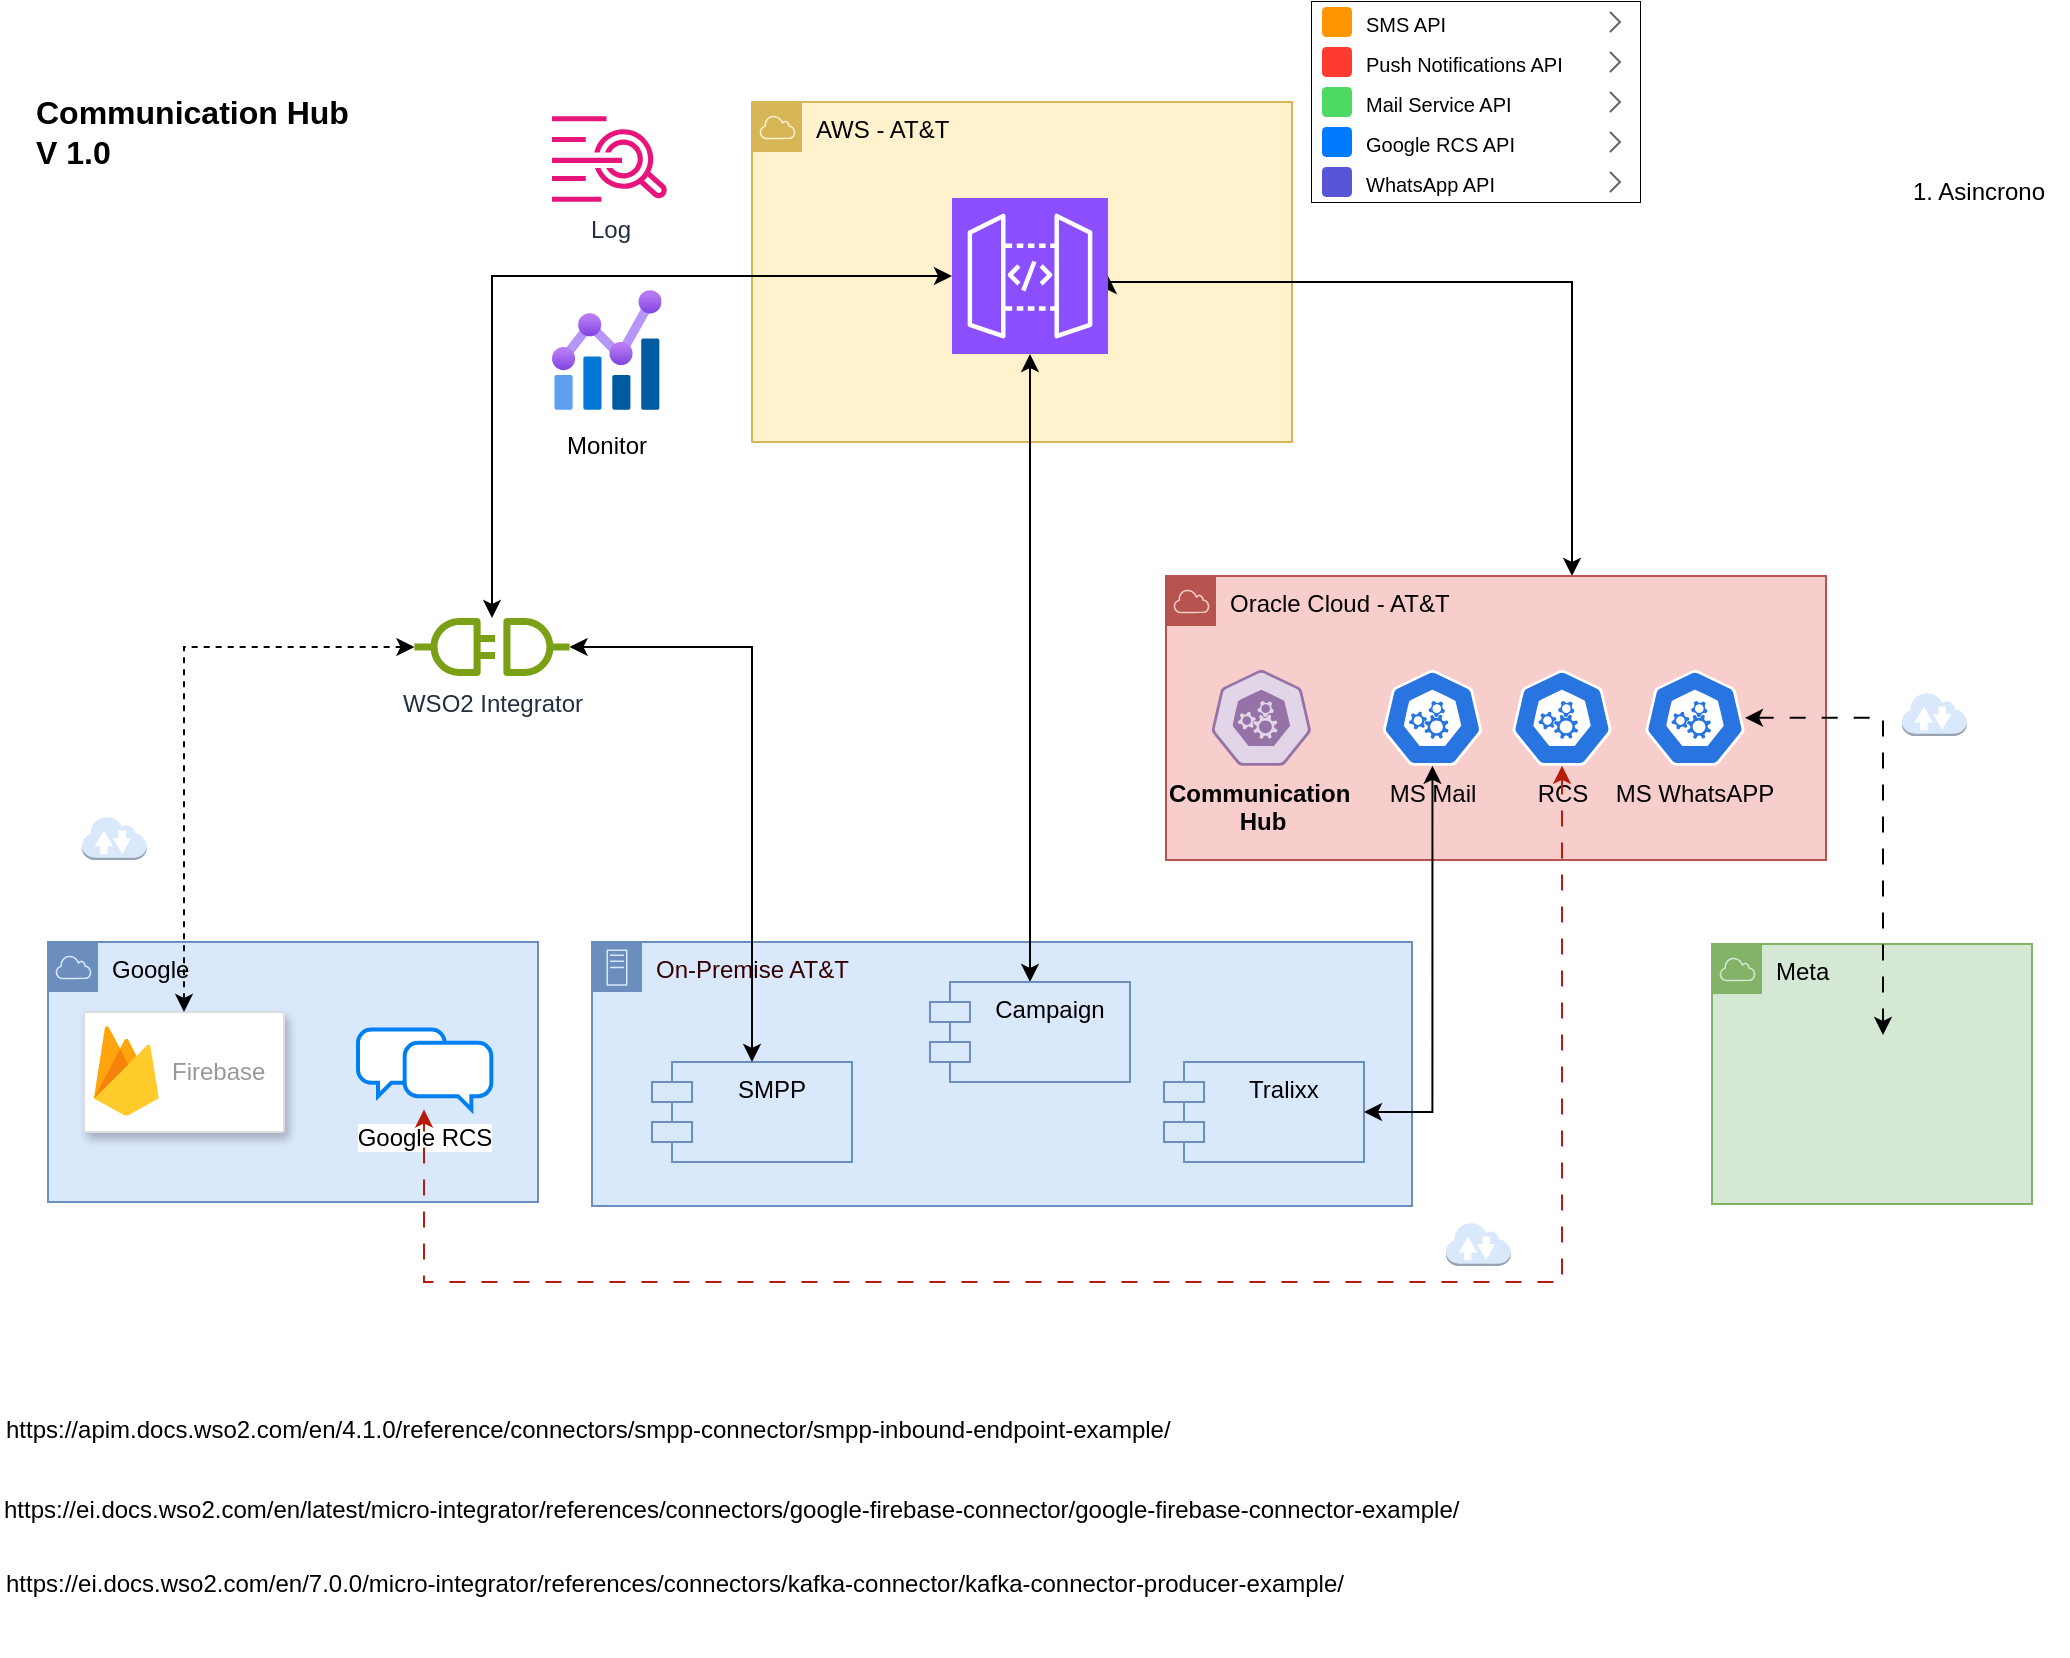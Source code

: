 <mxfile version="24.4.10" type="github" pages="3">
  <diagram name="OCI" id="EIpBdUsNTT5jqfAQI4Gn">
    <mxGraphModel dx="1434" dy="780" grid="1" gridSize="10" guides="1" tooltips="1" connect="1" arrows="1" fold="1" page="1" pageScale="1" pageWidth="1169" pageHeight="827" math="0" shadow="0">
      <root>
        <mxCell id="VA1_CAs89EwJAqesmT9H-0" />
        <mxCell id="VA1_CAs89EwJAqesmT9H-1" parent="VA1_CAs89EwJAqesmT9H-0" />
        <mxCell id="WlkyiADyGSmWSEiYD9BT-27" value="&lt;font color=&quot;#330000&quot;&gt;On-Premise AT&amp;amp;T&lt;/font&gt;" style="sketch=0;outlineConnect=0;html=1;whiteSpace=wrap;fontSize=12;fontStyle=0;shape=mxgraph.aws4.group;grIcon=mxgraph.aws4.group_on_premise;strokeColor=#6c8ebf;fillColor=#dae8fc;verticalAlign=top;align=left;spacingLeft=30;dashed=0;" parent="VA1_CAs89EwJAqesmT9H-1" vertex="1">
          <mxGeometry x="320" y="470" width="410" height="132" as="geometry" />
        </mxCell>
        <mxCell id="WlkyiADyGSmWSEiYD9BT-31" value="Meta" style="sketch=0;outlineConnect=0;html=1;whiteSpace=wrap;fontSize=12;fontStyle=0;shape=mxgraph.aws4.group;grIcon=mxgraph.aws4.group_aws_cloud;strokeColor=#82b366;fillColor=#d5e8d4;verticalAlign=top;align=left;spacingLeft=30;dashed=0;" parent="VA1_CAs89EwJAqesmT9H-1" vertex="1">
          <mxGeometry x="880" y="471" width="160" height="130" as="geometry" />
        </mxCell>
        <mxCell id="VA1_CAs89EwJAqesmT9H-2" value="AWS - AT&amp;amp;T" style="sketch=0;outlineConnect=0;html=1;whiteSpace=wrap;fontSize=12;fontStyle=0;shape=mxgraph.aws4.group;grIcon=mxgraph.aws4.group_aws_cloud;strokeColor=#d6b656;fillColor=#fff2cc;verticalAlign=top;align=left;spacingLeft=30;dashed=0;" parent="VA1_CAs89EwJAqesmT9H-1" vertex="1">
          <mxGeometry x="400" y="50" width="270" height="170" as="geometry" />
        </mxCell>
        <mxCell id="WlkyiADyGSmWSEiYD9BT-34" style="edgeStyle=orthogonalEdgeStyle;rounded=0;orthogonalLoop=1;jettySize=auto;html=1;startArrow=classic;startFill=1;entryX=1;entryY=0.5;entryDx=0;entryDy=0;entryPerimeter=0;" parent="VA1_CAs89EwJAqesmT9H-1" source="WlkyiADyGSmWSEiYD9BT-2" target="VA1_CAs89EwJAqesmT9H-4" edge="1">
          <mxGeometry relative="1" as="geometry">
            <Array as="points">
              <mxPoint x="810" y="140" />
              <mxPoint x="578" y="140" />
            </Array>
          </mxGeometry>
        </mxCell>
        <mxCell id="VA1_CAs89EwJAqesmT9H-4" value="" style="sketch=0;points=[[0,0,0],[0.25,0,0],[0.5,0,0],[0.75,0,0],[1,0,0],[0,1,0],[0.25,1,0],[0.5,1,0],[0.75,1,0],[1,1,0],[0,0.25,0],[0,0.5,0],[0,0.75,0],[1,0.25,0],[1,0.5,0],[1,0.75,0]];outlineConnect=0;fontColor=#232F3E;fillColor=#8C4FFF;strokeColor=#ffffff;dashed=0;verticalLabelPosition=bottom;verticalAlign=top;align=center;html=1;fontSize=12;fontStyle=0;aspect=fixed;shape=mxgraph.aws4.resourceIcon;resIcon=mxgraph.aws4.api_gateway;" parent="VA1_CAs89EwJAqesmT9H-1" vertex="1">
          <mxGeometry x="500" y="98" width="78" height="78" as="geometry" />
        </mxCell>
        <mxCell id="VA1_CAs89EwJAqesmT9H-18" value="" style="shape=image;verticalLabelPosition=bottom;labelBackgroundColor=default;verticalAlign=top;aspect=fixed;imageAspect=0;image=https://d31eovcmofbjgi.cloudfront.net/wp-content/uploads/2020/03/API-MANAGER-e1585670045427.png;clipPath=inset(17.03% 1.33% 14.84% 0%);" parent="VA1_CAs89EwJAqesmT9H-1" vertex="1">
          <mxGeometry x="550" y="190" width="113" height="23.669" as="geometry" />
        </mxCell>
        <mxCell id="VA1_CAs89EwJAqesmT9H-19" value="Communication Hub&lt;div style=&quot;font-size: 16px;&quot;&gt;V 1.0&lt;/div&gt;" style="text;html=1;align=left;verticalAlign=middle;whiteSpace=wrap;rounded=0;fontStyle=1;fontSize=16;" parent="VA1_CAs89EwJAqesmT9H-1" vertex="1">
          <mxGeometry x="40" y="50" width="230" height="30" as="geometry" />
        </mxCell>
        <UserObject label="https://apim.docs.wso2.com/en/4.1.0/reference/connectors/smpp-connector/smpp-inbound-endpoint-example/" link="https://apim.docs.wso2.com/en/4.1.0/reference/connectors/smpp-connector/smpp-inbound-endpoint-example/" id="WlkyiADyGSmWSEiYD9BT-8">
          <mxCell style="text;whiteSpace=wrap;" parent="VA1_CAs89EwJAqesmT9H-1" vertex="1">
            <mxGeometry x="25" y="700" width="750" height="50" as="geometry" />
          </mxCell>
        </UserObject>
        <mxCell id="WlkyiADyGSmWSEiYD9BT-13" value="SMPP" style="shape=module;align=left;spacingLeft=20;align=center;verticalAlign=top;whiteSpace=wrap;html=1;fillColor=#dae8fc;strokeColor=#6c8ebf;" parent="VA1_CAs89EwJAqesmT9H-1" vertex="1">
          <mxGeometry x="350" y="530" width="100" height="50" as="geometry" />
        </mxCell>
        <mxCell id="WlkyiADyGSmWSEiYD9BT-15" style="edgeStyle=orthogonalEdgeStyle;rounded=0;orthogonalLoop=1;jettySize=auto;html=1;startArrow=classic;startFill=1;" parent="VA1_CAs89EwJAqesmT9H-1" source="VA1_CAs89EwJAqesmT9H-4" target="WlkyiADyGSmWSEiYD9BT-25" edge="1">
          <mxGeometry relative="1" as="geometry">
            <mxPoint x="259.75" y="190.24" as="targetPoint" />
          </mxGeometry>
        </mxCell>
        <UserObject label="https://ei.docs.wso2.com/en/latest/micro-integrator/references/connectors/google-firebase-connector/google-firebase-connector-example/" link="https://ei.docs.wso2.com/en/latest/micro-integrator/references/connectors/google-firebase-connector/google-firebase-connector-example/" id="WlkyiADyGSmWSEiYD9BT-19">
          <mxCell style="text;whiteSpace=wrap;" parent="VA1_CAs89EwJAqesmT9H-1" vertex="1">
            <mxGeometry x="24" y="740" width="780" height="50" as="geometry" />
          </mxCell>
        </UserObject>
        <mxCell id="WlkyiADyGSmWSEiYD9BT-26" style="edgeStyle=orthogonalEdgeStyle;rounded=0;orthogonalLoop=1;jettySize=auto;html=1;startArrow=classic;startFill=1;" parent="VA1_CAs89EwJAqesmT9H-1" source="WlkyiADyGSmWSEiYD9BT-25" target="WlkyiADyGSmWSEiYD9BT-13" edge="1">
          <mxGeometry relative="1" as="geometry" />
        </mxCell>
        <mxCell id="WlkyiADyGSmWSEiYD9BT-25" value="WSO2 Integrator" style="sketch=0;outlineConnect=0;fontColor=#232F3E;gradientColor=none;fillColor=#7AA116;strokeColor=none;dashed=0;verticalLabelPosition=bottom;verticalAlign=top;align=center;html=1;fontSize=12;fontStyle=0;aspect=fixed;pointerEvents=1;shape=mxgraph.aws4.connector;" parent="VA1_CAs89EwJAqesmT9H-1" vertex="1">
          <mxGeometry x="231" y="308" width="78" height="29" as="geometry" />
        </mxCell>
        <mxCell id="WlkyiADyGSmWSEiYD9BT-32" value="" style="group" parent="VA1_CAs89EwJAqesmT9H-1" vertex="1" connectable="0">
          <mxGeometry x="48" y="470" width="245" height="130" as="geometry" />
        </mxCell>
        <mxCell id="WlkyiADyGSmWSEiYD9BT-20" value="Google" style="sketch=0;outlineConnect=0;html=1;whiteSpace=wrap;fontSize=12;fontStyle=0;shape=mxgraph.aws4.group;grIcon=mxgraph.aws4.group_aws_cloud;strokeColor=#6c8ebf;fillColor=#dae8fc;verticalAlign=top;align=left;spacingLeft=30;dashed=0;" parent="WlkyiADyGSmWSEiYD9BT-32" vertex="1">
          <mxGeometry width="245" height="130" as="geometry" />
        </mxCell>
        <mxCell id="WlkyiADyGSmWSEiYD9BT-17" value="" style="strokeColor=#dddddd;shadow=1;strokeWidth=1;rounded=1;absoluteArcSize=1;arcSize=2;" parent="WlkyiADyGSmWSEiYD9BT-32" vertex="1">
          <mxGeometry x="18" y="35" width="100" height="60" as="geometry" />
        </mxCell>
        <mxCell id="WlkyiADyGSmWSEiYD9BT-18" value="Firebase" style="sketch=0;dashed=0;connectable=0;html=1;fillColor=#5184F3;strokeColor=none;shape=mxgraph.gcp2.firebase;part=1;labelPosition=right;verticalLabelPosition=middle;align=left;verticalAlign=middle;spacingLeft=5;fontColor=#999999;fontSize=12;" parent="WlkyiADyGSmWSEiYD9BT-17" vertex="1">
          <mxGeometry width="32.4" height="45" relative="1" as="geometry">
            <mxPoint x="5" y="7" as="offset" />
          </mxGeometry>
        </mxCell>
        <mxCell id="WlkyiADyGSmWSEiYD9BT-21" value="Google RCS" style="html=1;verticalLabelPosition=bottom;align=center;labelBackgroundColor=#ffffff;verticalAlign=top;strokeWidth=2;strokeColor=#0080F0;shadow=0;dashed=0;shape=mxgraph.ios7.icons.chat;" parent="WlkyiADyGSmWSEiYD9BT-32" vertex="1">
          <mxGeometry x="155" y="43.75" width="66.67" height="40" as="geometry" />
        </mxCell>
        <mxCell id="WlkyiADyGSmWSEiYD9BT-33" value="Tralixx" style="shape=module;align=left;spacingLeft=20;align=center;verticalAlign=top;whiteSpace=wrap;html=1;fillColor=#dae8fc;strokeColor=#6c8ebf;" parent="VA1_CAs89EwJAqesmT9H-1" vertex="1">
          <mxGeometry x="606" y="530" width="100" height="50" as="geometry" />
        </mxCell>
        <mxCell id="WlkyiADyGSmWSEiYD9BT-35" value="" style="shape=image;html=1;verticalAlign=top;verticalLabelPosition=bottom;labelBackgroundColor=#ffffff;imageAspect=0;aspect=fixed;image=https://cdn3.iconfinder.com/data/icons/2018-social-media-logotypes/1000/2018_social_media_popular_app_logo-whatsapp-128.png" parent="VA1_CAs89EwJAqesmT9H-1" vertex="1">
          <mxGeometry x="946" y="516.5" width="39" height="39" as="geometry" />
        </mxCell>
        <mxCell id="WlkyiADyGSmWSEiYD9BT-37" value="" style="shape=image;verticalLabelPosition=bottom;labelBackgroundColor=default;verticalAlign=top;aspect=fixed;imageAspect=0;image=https://d31eovcmofbjgi.cloudfront.net/wp-content/uploads/2020/03/API-MANAGER-e1585670045427.png;clipPath=inset(17.03% 58.33% 14.84% 0%);" parent="VA1_CAs89EwJAqesmT9H-1" vertex="1">
          <mxGeometry x="968" y="370" width="46.37" height="23" as="geometry" />
        </mxCell>
        <mxCell id="WlkyiADyGSmWSEiYD9BT-38" value="" style="outlineConnect=0;dashed=0;verticalLabelPosition=bottom;verticalAlign=top;align=center;html=1;shape=mxgraph.aws3.internet_2;fillColor=#dae8fc;strokeColor=#6c8ebf;" parent="VA1_CAs89EwJAqesmT9H-1" vertex="1">
          <mxGeometry x="974.99" y="345" width="32.39" height="22" as="geometry" />
        </mxCell>
        <mxCell id="WlkyiADyGSmWSEiYD9BT-40" value="" style="shape=image;verticalLabelPosition=bottom;labelBackgroundColor=default;verticalAlign=top;aspect=fixed;imageAspect=0;image=https://d31eovcmofbjgi.cloudfront.net/wp-content/uploads/2020/03/API-MANAGER-e1585670045427.png;clipPath=inset(17.03% 58.33% 14.84% 0%);" parent="VA1_CAs89EwJAqesmT9H-1" vertex="1">
          <mxGeometry x="58" y="432" width="46.37" height="23" as="geometry" />
        </mxCell>
        <mxCell id="WlkyiADyGSmWSEiYD9BT-41" value="" style="outlineConnect=0;dashed=0;verticalLabelPosition=bottom;verticalAlign=top;align=center;html=1;shape=mxgraph.aws3.internet_2;fillColor=#dae8fc;strokeColor=#6c8ebf;" parent="VA1_CAs89EwJAqesmT9H-1" vertex="1">
          <mxGeometry x="64.99" y="407" width="32.39" height="22" as="geometry" />
        </mxCell>
        <mxCell id="WlkyiADyGSmWSEiYD9BT-44" value="" style="shape=rect;shadow=0;" parent="VA1_CAs89EwJAqesmT9H-1" vertex="1">
          <mxGeometry x="680" width="164" height="100" as="geometry" />
        </mxCell>
        <mxCell id="WlkyiADyGSmWSEiYD9BT-45" value="SMS API" style="shape=rect;strokeColor=none;fontSize=10;fontColor=#000000;resizeWidth=1;align=left;spacingLeft=25;spacingTop=2;whiteSpace=wrap;html=1;" parent="WlkyiADyGSmWSEiYD9BT-44" vertex="1">
          <mxGeometry width="164" height="20" relative="1" as="geometry" />
        </mxCell>
        <mxCell id="WlkyiADyGSmWSEiYD9BT-46" value="" style="shape=rect;rounded=1;rSize=3;strokeColor=none;fillColor=#FF9501;" parent="WlkyiADyGSmWSEiYD9BT-45" vertex="1">
          <mxGeometry y="0.5" width="15" height="15" relative="1" as="geometry">
            <mxPoint x="5" y="-7.5" as="offset" />
          </mxGeometry>
        </mxCell>
        <mxCell id="WlkyiADyGSmWSEiYD9BT-47" value="" style="shape=mxgraph.ios7.misc.right;strokeColor=#666666;" parent="WlkyiADyGSmWSEiYD9BT-45" vertex="1">
          <mxGeometry x="1" y="0.5" width="5" height="10" relative="1" as="geometry">
            <mxPoint x="-15" y="-5" as="offset" />
          </mxGeometry>
        </mxCell>
        <mxCell id="WlkyiADyGSmWSEiYD9BT-48" value="Push Notifications API" style="shape=rect;strokeColor=none;fontSize=10;fontColor=#000000;resizeWidth=1;align=left;spacingLeft=25;spacingTop=2;whiteSpace=wrap;html=1;" parent="WlkyiADyGSmWSEiYD9BT-44" vertex="1">
          <mxGeometry width="164" height="20" relative="1" as="geometry">
            <mxPoint y="20" as="offset" />
          </mxGeometry>
        </mxCell>
        <mxCell id="WlkyiADyGSmWSEiYD9BT-49" value="" style="shape=rect;rounded=1;rSize=3;strokeColor=none;fillColor=#FF3B2F;" parent="WlkyiADyGSmWSEiYD9BT-48" vertex="1">
          <mxGeometry y="0.5" width="15" height="15" relative="1" as="geometry">
            <mxPoint x="5" y="-7.5" as="offset" />
          </mxGeometry>
        </mxCell>
        <mxCell id="WlkyiADyGSmWSEiYD9BT-50" value="" style="shape=mxgraph.ios7.misc.right;strokeColor=#666666;" parent="WlkyiADyGSmWSEiYD9BT-48" vertex="1">
          <mxGeometry x="1" y="0.5" width="5" height="10" relative="1" as="geometry">
            <mxPoint x="-15" y="-5" as="offset" />
          </mxGeometry>
        </mxCell>
        <mxCell id="WlkyiADyGSmWSEiYD9BT-51" value="Mail Service API" style="shape=rect;strokeColor=none;fontSize=10;fontColor=#000000;resizeWidth=1;align=left;spacingLeft=25;spacingTop=2;whiteSpace=wrap;html=1;" parent="WlkyiADyGSmWSEiYD9BT-44" vertex="1">
          <mxGeometry width="164" height="20" relative="1" as="geometry">
            <mxPoint y="40" as="offset" />
          </mxGeometry>
        </mxCell>
        <mxCell id="WlkyiADyGSmWSEiYD9BT-52" value="" style="shape=rect;rounded=1;rSize=3;strokeColor=none;fillColor=#4CDA64;" parent="WlkyiADyGSmWSEiYD9BT-51" vertex="1">
          <mxGeometry y="0.5" width="15" height="15" relative="1" as="geometry">
            <mxPoint x="5" y="-7.5" as="offset" />
          </mxGeometry>
        </mxCell>
        <mxCell id="WlkyiADyGSmWSEiYD9BT-53" value="" style="shape=mxgraph.ios7.misc.right;strokeColor=#666666;" parent="WlkyiADyGSmWSEiYD9BT-51" vertex="1">
          <mxGeometry x="1" y="0.5" width="5" height="10" relative="1" as="geometry">
            <mxPoint x="-15" y="-5" as="offset" />
          </mxGeometry>
        </mxCell>
        <mxCell id="WlkyiADyGSmWSEiYD9BT-54" value="Google RCS API" style="shape=rect;strokeColor=none;fontSize=10;fontColor=#000000;resizeWidth=1;align=left;spacingLeft=25;spacingTop=2;whiteSpace=wrap;html=1;" parent="WlkyiADyGSmWSEiYD9BT-44" vertex="1">
          <mxGeometry width="164" height="20" relative="1" as="geometry">
            <mxPoint y="60" as="offset" />
          </mxGeometry>
        </mxCell>
        <mxCell id="WlkyiADyGSmWSEiYD9BT-55" value="" style="shape=rect;rounded=1;rSize=3;strokeColor=none;fillColor=#007AFF;" parent="WlkyiADyGSmWSEiYD9BT-54" vertex="1">
          <mxGeometry y="0.5" width="15" height="15" relative="1" as="geometry">
            <mxPoint x="5" y="-7.5" as="offset" />
          </mxGeometry>
        </mxCell>
        <mxCell id="WlkyiADyGSmWSEiYD9BT-56" value="" style="shape=mxgraph.ios7.misc.right;strokeColor=#666666;" parent="WlkyiADyGSmWSEiYD9BT-54" vertex="1">
          <mxGeometry x="1" y="0.5" width="5" height="10" relative="1" as="geometry">
            <mxPoint x="-15" y="-5" as="offset" />
          </mxGeometry>
        </mxCell>
        <mxCell id="WlkyiADyGSmWSEiYD9BT-57" value="WhatsApp API" style="shape=rect;strokeColor=none;fontSize=10;fontColor=#000000;resizeWidth=1;align=left;spacingLeft=25;spacingTop=2;whiteSpace=wrap;html=1;" parent="WlkyiADyGSmWSEiYD9BT-44" vertex="1">
          <mxGeometry width="164" height="20" relative="1" as="geometry">
            <mxPoint y="80" as="offset" />
          </mxGeometry>
        </mxCell>
        <mxCell id="WlkyiADyGSmWSEiYD9BT-58" value="" style="shape=rect;rounded=1;rSize=3;strokeColor=none;fillColor=#5855D6;" parent="WlkyiADyGSmWSEiYD9BT-57" vertex="1">
          <mxGeometry y="0.5" width="15" height="15" relative="1" as="geometry">
            <mxPoint x="5" y="-7.5" as="offset" />
          </mxGeometry>
        </mxCell>
        <mxCell id="WlkyiADyGSmWSEiYD9BT-59" value="" style="shape=mxgraph.ios7.misc.right;strokeColor=#666666;" parent="WlkyiADyGSmWSEiYD9BT-57" vertex="1">
          <mxGeometry x="1" y="0.5" width="5" height="10" relative="1" as="geometry">
            <mxPoint x="-15" y="-5" as="offset" />
          </mxGeometry>
        </mxCell>
        <mxCell id="WlkyiADyGSmWSEiYD9BT-64" value="" style="group;rotation=90;" parent="VA1_CAs89EwJAqesmT9H-1" vertex="1" connectable="0">
          <mxGeometry x="687" y="317" width="250" height="112" as="geometry" />
        </mxCell>
        <mxCell id="WlkyiADyGSmWSEiYD9BT-65" value="" style="group" parent="WlkyiADyGSmWSEiYD9BT-64" vertex="1" connectable="0">
          <mxGeometry x="-80" y="-30" width="330" height="142" as="geometry" />
        </mxCell>
        <mxCell id="WlkyiADyGSmWSEiYD9BT-2" value="Oracle Cloud - AT&amp;amp;T" style="sketch=0;outlineConnect=0;html=1;whiteSpace=wrap;fontSize=12;fontStyle=0;shape=mxgraph.aws4.group;grIcon=mxgraph.aws4.group_aws_cloud;strokeColor=#b85450;fillColor=#f8cecc;verticalAlign=top;align=left;spacingLeft=30;dashed=0;" parent="WlkyiADyGSmWSEiYD9BT-65" vertex="1">
          <mxGeometry width="330.0" height="142" as="geometry" />
        </mxCell>
        <mxCell id="WlkyiADyGSmWSEiYD9BT-7" value="MS Mail" style="aspect=fixed;sketch=0;html=1;dashed=0;whitespace=wrap;verticalLabelPosition=bottom;verticalAlign=top;fillColor=#2875E2;strokeColor=#ffffff;points=[[0.005,0.63,0],[0.1,0.2,0],[0.9,0.2,0],[0.5,0,0],[0.995,0.63,0],[0.72,0.99,0],[0.5,1,0],[0.28,0.99,0]];shape=mxgraph.kubernetes.icon2;prIcon=api" parent="WlkyiADyGSmWSEiYD9BT-65" vertex="1">
          <mxGeometry x="108.232" y="46.911" width="50" height="48" as="geometry" />
        </mxCell>
        <mxCell id="WlkyiADyGSmWSEiYD9BT-30" value="MS WhatsAPP" style="aspect=fixed;sketch=0;html=1;dashed=0;whitespace=wrap;verticalLabelPosition=bottom;verticalAlign=top;fillColor=#2875E2;strokeColor=#ffffff;points=[[0.005,0.63,0],[0.1,0.2,0],[0.9,0.2,0],[0.5,0,0],[0.995,0.63,0],[0.72,0.99,0],[0.5,1,0],[0.28,0.99,0]];shape=mxgraph.kubernetes.icon2;prIcon=api" parent="WlkyiADyGSmWSEiYD9BT-65" vertex="1">
          <mxGeometry x="239.485" y="46.911" width="50" height="48" as="geometry" />
        </mxCell>
        <mxCell id="WlkyiADyGSmWSEiYD9BT-72" value="&lt;b&gt;Communication&amp;nbsp;&lt;/b&gt;&lt;div&gt;&lt;b&gt;Hub&lt;/b&gt;&lt;/div&gt;" style="aspect=fixed;sketch=0;html=1;dashed=0;whitespace=wrap;verticalLabelPosition=bottom;verticalAlign=top;fillColor=#e1d5e7;strokeColor=#9673a6;points=[[0.005,0.63,0],[0.1,0.2,0],[0.9,0.2,0],[0.5,0,0],[0.995,0.63,0],[0.72,0.99,0],[0.5,1,0],[0.28,0.99,0]];shape=mxgraph.kubernetes.icon2;prIcon=api" parent="WlkyiADyGSmWSEiYD9BT-65" vertex="1">
          <mxGeometry x="22.666" y="46.911" width="50" height="48" as="geometry" />
        </mxCell>
        <mxCell id="T_b93B8hsP3N_y26fPVD-0" value="RCS" style="aspect=fixed;sketch=0;html=1;dashed=0;whitespace=wrap;verticalLabelPosition=bottom;verticalAlign=top;fillColor=#2875E2;strokeColor=#ffffff;points=[[0.005,0.63,0],[0.1,0.2,0],[0.9,0.2,0],[0.5,0,0],[0.995,0.63,0],[0.72,0.99,0],[0.5,1,0],[0.28,0.99,0]];shape=mxgraph.kubernetes.icon2;prIcon=api" vertex="1" parent="WlkyiADyGSmWSEiYD9BT-65">
          <mxGeometry x="173.002" y="46.911" width="50" height="48" as="geometry" />
        </mxCell>
        <mxCell id="WlkyiADyGSmWSEiYD9BT-36" style="edgeStyle=orthogonalEdgeStyle;rounded=0;orthogonalLoop=1;jettySize=auto;html=1;startArrow=classic;startFill=1;dashed=1;dashPattern=8 8;" parent="VA1_CAs89EwJAqesmT9H-1" source="WlkyiADyGSmWSEiYD9BT-30" target="WlkyiADyGSmWSEiYD9BT-35" edge="1">
          <mxGeometry relative="1" as="geometry" />
        </mxCell>
        <mxCell id="WlkyiADyGSmWSEiYD9BT-69" style="edgeStyle=orthogonalEdgeStyle;rounded=0;orthogonalLoop=1;jettySize=auto;html=1;entryX=0.5;entryY=1;entryDx=0;entryDy=0;entryPerimeter=0;exitX=0.5;exitY=0;exitDx=0;exitDy=0;startArrow=classic;startFill=1;" parent="VA1_CAs89EwJAqesmT9H-1" source="WlkyiADyGSmWSEiYD9BT-66" target="VA1_CAs89EwJAqesmT9H-4" edge="1">
          <mxGeometry relative="1" as="geometry">
            <mxPoint x="539" y="278" as="targetPoint" />
          </mxGeometry>
        </mxCell>
        <mxCell id="WlkyiADyGSmWSEiYD9BT-66" value="Campaign" style="shape=module;align=left;spacingLeft=20;align=center;verticalAlign=top;whiteSpace=wrap;html=1;fillColor=#dae8fc;strokeColor=#6c8ebf;" parent="VA1_CAs89EwJAqesmT9H-1" vertex="1">
          <mxGeometry x="489" y="490" width="100" height="50" as="geometry" />
        </mxCell>
        <mxCell id="WlkyiADyGSmWSEiYD9BT-71" style="edgeStyle=orthogonalEdgeStyle;rounded=0;orthogonalLoop=1;jettySize=auto;html=1;entryX=0.5;entryY=1;entryDx=0;entryDy=0;entryPerimeter=0;startArrow=classic;startFill=1;" parent="VA1_CAs89EwJAqesmT9H-1" source="WlkyiADyGSmWSEiYD9BT-33" target="WlkyiADyGSmWSEiYD9BT-7" edge="1">
          <mxGeometry relative="1" as="geometry" />
        </mxCell>
        <mxCell id="WlkyiADyGSmWSEiYD9BT-28" style="edgeStyle=orthogonalEdgeStyle;rounded=0;orthogonalLoop=1;jettySize=auto;html=1;startArrow=classic;startFill=1;dashed=1;" parent="VA1_CAs89EwJAqesmT9H-1" source="WlkyiADyGSmWSEiYD9BT-25" target="WlkyiADyGSmWSEiYD9BT-17" edge="1">
          <mxGeometry relative="1" as="geometry" />
        </mxCell>
        <mxCell id="T_b93B8hsP3N_y26fPVD-2" style="edgeStyle=orthogonalEdgeStyle;rounded=0;orthogonalLoop=1;jettySize=auto;html=1;startArrow=classic;startFill=1;dashed=1;dashPattern=8 8;fillColor=#f8cecc;strokeColor=#B81B09;" edge="1" parent="VA1_CAs89EwJAqesmT9H-1" source="T_b93B8hsP3N_y26fPVD-0" target="WlkyiADyGSmWSEiYD9BT-21">
          <mxGeometry relative="1" as="geometry">
            <Array as="points">
              <mxPoint x="805" y="640" />
              <mxPoint x="236" y="640" />
            </Array>
          </mxGeometry>
        </mxCell>
        <mxCell id="T_b93B8hsP3N_y26fPVD-4" value="" style="shape=image;verticalLabelPosition=bottom;labelBackgroundColor=default;verticalAlign=top;aspect=fixed;imageAspect=0;image=https://d31eovcmofbjgi.cloudfront.net/wp-content/uploads/2020/03/API-MANAGER-e1585670045427.png;clipPath=inset(17.03% 58.33% 14.84% 0%);" vertex="1" parent="VA1_CAs89EwJAqesmT9H-1">
          <mxGeometry x="740" y="635" width="46.37" height="23" as="geometry" />
        </mxCell>
        <mxCell id="T_b93B8hsP3N_y26fPVD-5" value="" style="outlineConnect=0;dashed=0;verticalLabelPosition=bottom;verticalAlign=top;align=center;html=1;shape=mxgraph.aws3.internet_2;fillColor=#dae8fc;strokeColor=#6c8ebf;" vertex="1" parent="VA1_CAs89EwJAqesmT9H-1">
          <mxGeometry x="746.99" y="610" width="32.39" height="22" as="geometry" />
        </mxCell>
        <mxCell id="T_b93B8hsP3N_y26fPVD-6" value="Monitor" style="image;aspect=fixed;html=1;points=[];align=center;fontSize=12;image=img/lib/azure2/management_governance/Metrics.svg;" vertex="1" parent="VA1_CAs89EwJAqesmT9H-1">
          <mxGeometry x="300" y="140" width="54.8" height="68" as="geometry" />
        </mxCell>
        <mxCell id="T_b93B8hsP3N_y26fPVD-7" value="Log" style="sketch=0;outlineConnect=0;fontColor=#232F3E;gradientColor=none;fillColor=#E7157B;strokeColor=none;dashed=0;verticalLabelPosition=bottom;verticalAlign=top;align=center;html=1;fontSize=12;fontStyle=0;aspect=fixed;pointerEvents=1;shape=mxgraph.aws4.cloudwatch_logs;" vertex="1" parent="VA1_CAs89EwJAqesmT9H-1">
          <mxGeometry x="300" y="57" width="57.83" height="43" as="geometry" />
        </mxCell>
        <mxCell id="T_b93B8hsP3N_y26fPVD-8" value="1. Asincrono" style="text;html=1;align=center;verticalAlign=middle;resizable=0;points=[];autosize=1;strokeColor=none;fillColor=none;" vertex="1" parent="VA1_CAs89EwJAqesmT9H-1">
          <mxGeometry x="968" y="80" width="90" height="30" as="geometry" />
        </mxCell>
        <UserObject label="https://ei.docs.wso2.com/en/7.0.0/micro-integrator/references/connectors/kafka-connector/kafka-connector-producer-example/" link="https://ei.docs.wso2.com/en/7.0.0/micro-integrator/references/connectors/kafka-connector/kafka-connector-producer-example/" id="9ln_IWshjElte3mQ1wAy-0">
          <mxCell style="text;whiteSpace=wrap;" vertex="1" parent="VA1_CAs89EwJAqesmT9H-1">
            <mxGeometry x="25" y="777" width="715" height="50" as="geometry" />
          </mxCell>
        </UserObject>
      </root>
    </mxGraphModel>
  </diagram>
  <diagram name="V2" id="0bJsG0tTesRoOmyfd_Is">
    <mxGraphModel dx="1213" dy="780" grid="1" gridSize="10" guides="1" tooltips="1" connect="1" arrows="1" fold="1" page="1" pageScale="1" pageWidth="1169" pageHeight="827" math="0" shadow="0">
      <root>
        <mxCell id="ZeGT-aBPYgNNC2SUfwFk-0" />
        <mxCell id="ZeGT-aBPYgNNC2SUfwFk-1" parent="ZeGT-aBPYgNNC2SUfwFk-0" />
        <mxCell id="Ms7FDGHjqBEYQR3ll_A1-6" value="Kafka" style="sketch=0;outlineConnect=0;html=1;whiteSpace=wrap;fontSize=12;fontStyle=0;shape=mxgraph.aws4.group;grIcon=mxgraph.aws4.group_aws_cloud;strokeColor=#d6b656;fillColor=#fff2cc;verticalAlign=top;align=left;spacingLeft=30;dashed=0;" vertex="1" parent="ZeGT-aBPYgNNC2SUfwFk-1">
          <mxGeometry x="369" y="46" width="135" height="525" as="geometry" />
        </mxCell>
        <mxCell id="ZeGT-aBPYgNNC2SUfwFk-2" value="&lt;font color=&quot;#330000&quot;&gt;On-Premise AT&amp;amp;T&lt;/font&gt;" style="sketch=0;outlineConnect=0;html=1;whiteSpace=wrap;fontSize=12;fontStyle=0;shape=mxgraph.aws4.group;grIcon=mxgraph.aws4.group_on_premise;strokeColor=#6c8ebf;fillColor=#dae8fc;verticalAlign=top;align=left;spacingLeft=30;dashed=0;" vertex="1" parent="ZeGT-aBPYgNNC2SUfwFk-1">
          <mxGeometry x="871.5" y="46" width="150.5" height="225" as="geometry" />
        </mxCell>
        <mxCell id="ZeGT-aBPYgNNC2SUfwFk-4" value="AWS - AT&amp;amp;T" style="sketch=0;outlineConnect=0;html=1;whiteSpace=wrap;fontSize=12;fontStyle=0;shape=mxgraph.aws4.group;grIcon=mxgraph.aws4.group_aws_cloud;strokeColor=#d6b656;fillColor=#fff2cc;verticalAlign=top;align=left;spacingLeft=30;dashed=0;" vertex="1" parent="ZeGT-aBPYgNNC2SUfwFk-1">
          <mxGeometry x="78" y="211" width="165" height="170" as="geometry" />
        </mxCell>
        <mxCell id="ZeGT-aBPYgNNC2SUfwFk-6" value="" style="sketch=0;points=[[0,0,0],[0.25,0,0],[0.5,0,0],[0.75,0,0],[1,0,0],[0,1,0],[0.25,1,0],[0.5,1,0],[0.75,1,0],[1,1,0],[0,0.25,0],[0,0.5,0],[0,0.75,0],[1,0.25,0],[1,0.5,0],[1,0.75,0]];outlineConnect=0;fontColor=#232F3E;fillColor=#8C4FFF;strokeColor=#ffffff;dashed=0;verticalLabelPosition=bottom;verticalAlign=top;align=center;html=1;fontSize=12;fontStyle=0;aspect=fixed;shape=mxgraph.aws4.resourceIcon;resIcon=mxgraph.aws4.api_gateway;" vertex="1" parent="ZeGT-aBPYgNNC2SUfwFk-1">
          <mxGeometry x="121.5" y="251" width="78" height="78" as="geometry" />
        </mxCell>
        <mxCell id="ZeGT-aBPYgNNC2SUfwFk-7" value="" style="shape=image;verticalLabelPosition=bottom;labelBackgroundColor=default;verticalAlign=top;aspect=fixed;imageAspect=0;image=https://d31eovcmofbjgi.cloudfront.net/wp-content/uploads/2020/03/API-MANAGER-e1585670045427.png;clipPath=inset(17.03% 1.33% 14.84% 0%);" vertex="1" parent="ZeGT-aBPYgNNC2SUfwFk-1">
          <mxGeometry x="104" y="336" width="113" height="23.669" as="geometry" />
        </mxCell>
        <mxCell id="ZeGT-aBPYgNNC2SUfwFk-8" value="Communication Hub&lt;div style=&quot;font-size: 16px;&quot;&gt;V 1.0&lt;/div&gt;" style="text;html=1;align=left;verticalAlign=middle;whiteSpace=wrap;rounded=0;fontStyle=1;fontSize=16;" vertex="1" parent="ZeGT-aBPYgNNC2SUfwFk-1">
          <mxGeometry x="14" y="10" width="396" height="30" as="geometry" />
        </mxCell>
        <mxCell id="ZeGT-aBPYgNNC2SUfwFk-10" value="SMPP" style="shape=module;align=left;spacingLeft=20;align=center;verticalAlign=top;whiteSpace=wrap;html=1;fillColor=#dae8fc;strokeColor=#6c8ebf;" vertex="1" parent="ZeGT-aBPYgNNC2SUfwFk-1">
          <mxGeometry x="893.5" y="80" width="100" height="50" as="geometry" />
        </mxCell>
        <mxCell id="ZeGT-aBPYgNNC2SUfwFk-20" value="Tralixx" style="shape=module;align=left;spacingLeft=20;align=center;verticalAlign=top;whiteSpace=wrap;html=1;fillColor=#dae8fc;strokeColor=#6c8ebf;" vertex="1" parent="ZeGT-aBPYgNNC2SUfwFk-1">
          <mxGeometry x="893.5" y="207" width="100" height="50" as="geometry" />
        </mxCell>
        <mxCell id="ZeGT-aBPYgNNC2SUfwFk-26" value="" style="shape=rect;shadow=0;" vertex="1" parent="ZeGT-aBPYgNNC2SUfwFk-1">
          <mxGeometry x="78" y="76" width="164" height="125" as="geometry" />
        </mxCell>
        <mxCell id="ZeGT-aBPYgNNC2SUfwFk-27" value="SMS API" style="shape=rect;strokeColor=none;fontSize=10;fontColor=#000000;resizeWidth=1;align=left;spacingLeft=25;spacingTop=2;whiteSpace=wrap;html=1;" vertex="1" parent="ZeGT-aBPYgNNC2SUfwFk-26">
          <mxGeometry width="164" height="20" relative="1" as="geometry" />
        </mxCell>
        <mxCell id="ZeGT-aBPYgNNC2SUfwFk-28" value="" style="shape=rect;rounded=1;rSize=3;strokeColor=none;fillColor=#FF9501;" vertex="1" parent="ZeGT-aBPYgNNC2SUfwFk-27">
          <mxGeometry y="0.5" width="15" height="15" relative="1" as="geometry">
            <mxPoint x="5" y="-7.5" as="offset" />
          </mxGeometry>
        </mxCell>
        <mxCell id="ZeGT-aBPYgNNC2SUfwFk-29" value="" style="shape=mxgraph.ios7.misc.right;strokeColor=#666666;" vertex="1" parent="ZeGT-aBPYgNNC2SUfwFk-27">
          <mxGeometry x="1" y="0.5" width="5" height="10" relative="1" as="geometry">
            <mxPoint x="-15" y="-5" as="offset" />
          </mxGeometry>
        </mxCell>
        <mxCell id="ZeGT-aBPYgNNC2SUfwFk-30" value="Push Notifications API" style="shape=rect;strokeColor=none;fontSize=10;fontColor=#000000;resizeWidth=1;align=left;spacingLeft=25;spacingTop=2;whiteSpace=wrap;html=1;" vertex="1" parent="ZeGT-aBPYgNNC2SUfwFk-26">
          <mxGeometry width="164" height="20" relative="1" as="geometry">
            <mxPoint y="20" as="offset" />
          </mxGeometry>
        </mxCell>
        <mxCell id="ZeGT-aBPYgNNC2SUfwFk-31" value="" style="shape=rect;rounded=1;rSize=3;strokeColor=none;fillColor=#FF3B2F;" vertex="1" parent="ZeGT-aBPYgNNC2SUfwFk-30">
          <mxGeometry y="0.5" width="15" height="15" relative="1" as="geometry">
            <mxPoint x="5" y="-7.5" as="offset" />
          </mxGeometry>
        </mxCell>
        <mxCell id="ZeGT-aBPYgNNC2SUfwFk-32" value="" style="shape=mxgraph.ios7.misc.right;strokeColor=#666666;" vertex="1" parent="ZeGT-aBPYgNNC2SUfwFk-30">
          <mxGeometry x="1" y="0.5" width="5" height="10" relative="1" as="geometry">
            <mxPoint x="-15" y="-5" as="offset" />
          </mxGeometry>
        </mxCell>
        <mxCell id="ZeGT-aBPYgNNC2SUfwFk-33" value="Mail Service API" style="shape=rect;strokeColor=none;fontSize=10;fontColor=#000000;resizeWidth=1;align=left;spacingLeft=25;spacingTop=2;whiteSpace=wrap;html=1;" vertex="1" parent="ZeGT-aBPYgNNC2SUfwFk-26">
          <mxGeometry width="164" height="20" relative="1" as="geometry">
            <mxPoint y="40" as="offset" />
          </mxGeometry>
        </mxCell>
        <mxCell id="ZeGT-aBPYgNNC2SUfwFk-34" value="" style="shape=rect;rounded=1;rSize=3;strokeColor=none;fillColor=#4CDA64;" vertex="1" parent="ZeGT-aBPYgNNC2SUfwFk-33">
          <mxGeometry y="0.5" width="15" height="15" relative="1" as="geometry">
            <mxPoint x="5" y="-7.5" as="offset" />
          </mxGeometry>
        </mxCell>
        <mxCell id="ZeGT-aBPYgNNC2SUfwFk-35" value="" style="shape=mxgraph.ios7.misc.right;strokeColor=#666666;" vertex="1" parent="ZeGT-aBPYgNNC2SUfwFk-33">
          <mxGeometry x="1" y="0.5" width="5" height="10" relative="1" as="geometry">
            <mxPoint x="-15" y="-5" as="offset" />
          </mxGeometry>
        </mxCell>
        <mxCell id="ZeGT-aBPYgNNC2SUfwFk-36" value="Google RCS API" style="shape=rect;strokeColor=none;fontSize=10;fontColor=#000000;resizeWidth=1;align=left;spacingLeft=25;spacingTop=2;whiteSpace=wrap;html=1;" vertex="1" parent="ZeGT-aBPYgNNC2SUfwFk-26">
          <mxGeometry width="164" height="20" relative="1" as="geometry">
            <mxPoint y="60" as="offset" />
          </mxGeometry>
        </mxCell>
        <mxCell id="ZeGT-aBPYgNNC2SUfwFk-37" value="" style="shape=rect;rounded=1;rSize=3;strokeColor=none;fillColor=#007AFF;" vertex="1" parent="ZeGT-aBPYgNNC2SUfwFk-36">
          <mxGeometry y="0.5" width="15" height="15" relative="1" as="geometry">
            <mxPoint x="5" y="-7.5" as="offset" />
          </mxGeometry>
        </mxCell>
        <mxCell id="ZeGT-aBPYgNNC2SUfwFk-38" value="" style="shape=mxgraph.ios7.misc.right;strokeColor=#666666;" vertex="1" parent="ZeGT-aBPYgNNC2SUfwFk-36">
          <mxGeometry x="1" y="0.5" width="5" height="10" relative="1" as="geometry">
            <mxPoint x="-15" y="-5" as="offset" />
          </mxGeometry>
        </mxCell>
        <mxCell id="ZeGT-aBPYgNNC2SUfwFk-39" value="WhatsApp API" style="shape=rect;strokeColor=none;fontSize=10;fontColor=#000000;resizeWidth=1;align=left;spacingLeft=25;spacingTop=2;whiteSpace=wrap;html=1;" vertex="1" parent="ZeGT-aBPYgNNC2SUfwFk-26">
          <mxGeometry width="164" height="20" relative="1" as="geometry">
            <mxPoint y="80" as="offset" />
          </mxGeometry>
        </mxCell>
        <mxCell id="ZeGT-aBPYgNNC2SUfwFk-40" value="" style="shape=rect;rounded=1;rSize=3;strokeColor=none;fillColor=#5855D6;" vertex="1" parent="ZeGT-aBPYgNNC2SUfwFk-39">
          <mxGeometry y="0.5" width="15" height="15" relative="1" as="geometry">
            <mxPoint x="5" y="-7.5" as="offset" />
          </mxGeometry>
        </mxCell>
        <mxCell id="ZeGT-aBPYgNNC2SUfwFk-41" value="" style="shape=mxgraph.ios7.misc.right;strokeColor=#666666;" vertex="1" parent="ZeGT-aBPYgNNC2SUfwFk-39">
          <mxGeometry x="1" y="0.5" width="5" height="10" relative="1" as="geometry">
            <mxPoint x="-15" y="-5" as="offset" />
          </mxGeometry>
        </mxCell>
        <mxCell id="Ms7FDGHjqBEYQR3ll_A1-14" value="Comunication Hub API" style="shape=rect;strokeColor=none;fontSize=10;fontColor=#000000;resizeWidth=1;align=left;spacingLeft=25;spacingTop=2;whiteSpace=wrap;html=1;" vertex="1" parent="ZeGT-aBPYgNNC2SUfwFk-26">
          <mxGeometry y="100" width="164" height="20" as="geometry" />
        </mxCell>
        <mxCell id="Ms7FDGHjqBEYQR3ll_A1-15" value="" style="shape=rect;rounded=1;rSize=3;strokeColor=none;fillColor=#7EA6E0;" vertex="1" parent="Ms7FDGHjqBEYQR3ll_A1-14">
          <mxGeometry y="0.5" width="15" height="15" relative="1" as="geometry">
            <mxPoint x="5" y="-7.5" as="offset" />
          </mxGeometry>
        </mxCell>
        <mxCell id="Ms7FDGHjqBEYQR3ll_A1-16" value="" style="shape=mxgraph.ios7.misc.right;strokeColor=#666666;" vertex="1" parent="Ms7FDGHjqBEYQR3ll_A1-14">
          <mxGeometry x="1" y="0.5" width="5" height="10" relative="1" as="geometry">
            <mxPoint x="-15" y="-5" as="offset" />
          </mxGeometry>
        </mxCell>
        <mxCell id="ZeGT-aBPYgNNC2SUfwFk-51" value="Campaign" style="shape=module;align=left;spacingLeft=20;align=center;verticalAlign=top;whiteSpace=wrap;html=1;fillColor=#dae8fc;strokeColor=#6c8ebf;" vertex="1" parent="ZeGT-aBPYgNNC2SUfwFk-1">
          <mxGeometry x="893.5" y="145" width="100" height="50" as="geometry" />
        </mxCell>
        <mxCell id="ZeGT-aBPYgNNC2SUfwFk-57" value="Monitor" style="image;aspect=fixed;html=1;points=[];align=center;fontSize=12;image=img/lib/azure2/management_governance/Metrics.svg;" vertex="1" parent="ZeGT-aBPYgNNC2SUfwFk-1">
          <mxGeometry x="532" y="117" width="54.8" height="68" as="geometry" />
        </mxCell>
        <mxCell id="ZeGT-aBPYgNNC2SUfwFk-58" value="Log" style="sketch=0;outlineConnect=0;fontColor=#232F3E;gradientColor=none;fillColor=#E7157B;strokeColor=none;dashed=0;verticalLabelPosition=bottom;verticalAlign=top;align=center;html=1;fontSize=12;fontStyle=0;aspect=fixed;pointerEvents=1;shape=mxgraph.aws4.cloudwatch_logs;" vertex="1" parent="ZeGT-aBPYgNNC2SUfwFk-1">
          <mxGeometry x="532" y="47.5" width="57.83" height="43" as="geometry" />
        </mxCell>
        <mxCell id="ZeGT-aBPYgNNC2SUfwFk-59" value="1. Asincrono" style="text;html=1;align=center;verticalAlign=middle;resizable=0;points=[];autosize=1;strokeColor=none;fillColor=none;" vertex="1" parent="ZeGT-aBPYgNNC2SUfwFk-1">
          <mxGeometry x="912.5" y="700" width="90" height="30" as="geometry" />
        </mxCell>
        <mxCell id="ZeGT-aBPYgNNC2SUfwFk-44" value="Oracle Cloud" style="sketch=0;outlineConnect=0;html=1;whiteSpace=wrap;fontSize=12;fontStyle=0;shape=mxgraph.aws4.group;grIcon=mxgraph.aws4.group_aws_cloud;strokeColor=#b85450;fillColor=#f8cecc;verticalAlign=top;align=left;spacingLeft=30;dashed=0;" vertex="1" parent="ZeGT-aBPYgNNC2SUfwFk-1">
          <mxGeometry x="613.99" y="46" width="140" height="525" as="geometry" />
        </mxCell>
        <mxCell id="ZeGT-aBPYgNNC2SUfwFk-45" value="MS Mail" style="aspect=fixed;sketch=0;html=1;dashed=0;whitespace=wrap;verticalLabelPosition=bottom;verticalAlign=top;fillColor=#2875E2;strokeColor=#ffffff;points=[[0.005,0.63,0],[0.1,0.2,0],[0.9,0.2,0],[0.5,0,0],[0.995,0.63,0],[0.72,0.99,0],[0.5,1,0],[0.28,0.99,0]];shape=mxgraph.kubernetes.icon2;prIcon=api" vertex="1" parent="ZeGT-aBPYgNNC2SUfwFk-1">
          <mxGeometry x="658.992" y="336.001" width="50" height="48" as="geometry" />
        </mxCell>
        <mxCell id="ZeGT-aBPYgNNC2SUfwFk-46" value="MS WhatsAPP" style="aspect=fixed;sketch=0;html=1;dashed=0;whitespace=wrap;verticalLabelPosition=bottom;verticalAlign=top;fillColor=#2875E2;strokeColor=#ffffff;points=[[0.005,0.63,0],[0.1,0.2,0],[0.9,0.2,0],[0.5,0,0],[0.995,0.63,0],[0.72,0.99,0],[0.5,1,0],[0.28,0.99,0]];shape=mxgraph.kubernetes.icon2;prIcon=api" vertex="1" parent="ZeGT-aBPYgNNC2SUfwFk-1">
          <mxGeometry x="658.995" y="441.001" width="50" height="48" as="geometry" />
        </mxCell>
        <mxCell id="ZeGT-aBPYgNNC2SUfwFk-47" value="&lt;b&gt;Communication&amp;nbsp;&lt;/b&gt;&lt;div&gt;&lt;b&gt;Hub&lt;/b&gt;&lt;/div&gt;" style="aspect=fixed;sketch=0;html=1;dashed=0;whitespace=wrap;verticalLabelPosition=bottom;verticalAlign=top;fillColor=#e1d5e7;strokeColor=#9673a6;points=[[0.005,0.63,0],[0.1,0.2,0],[0.9,0.2,0],[0.5,0,0],[0.995,0.63,0],[0.72,0.99,0],[0.5,1,0],[0.28,0.99,0]];shape=mxgraph.kubernetes.icon2;prIcon=api" vertex="1" parent="ZeGT-aBPYgNNC2SUfwFk-1">
          <mxGeometry x="659.006" y="124.001" width="50" height="48" as="geometry" />
        </mxCell>
        <mxCell id="ZeGT-aBPYgNNC2SUfwFk-48" value="RCS" style="aspect=fixed;sketch=0;html=1;dashed=0;whitespace=wrap;verticalLabelPosition=bottom;verticalAlign=top;fillColor=#2875E2;strokeColor=#ffffff;points=[[0.005,0.63,0],[0.1,0.2,0],[0.9,0.2,0],[0.5,0,0],[0.995,0.63,0],[0.72,0.99,0],[0.5,1,0],[0.28,0.99,0]];shape=mxgraph.kubernetes.icon2;prIcon=api" vertex="1" parent="ZeGT-aBPYgNNC2SUfwFk-1">
          <mxGeometry x="659.002" y="241.001" width="50" height="48" as="geometry" />
        </mxCell>
        <mxCell id="Ms7FDGHjqBEYQR3ll_A1-0" value="" style="outlineConnect=0;dashed=0;verticalLabelPosition=bottom;verticalAlign=top;align=center;html=1;shape=mxgraph.aws3.queue;fillColor=#D9A741;gradientColor=none;" vertex="1" parent="ZeGT-aBPYgNNC2SUfwFk-1">
          <mxGeometry x="399.75" y="134.5" width="73.5" height="48" as="geometry" />
        </mxCell>
        <mxCell id="Ms7FDGHjqBEYQR3ll_A1-7" value="" style="group" vertex="1" connectable="0" parent="ZeGT-aBPYgNNC2SUfwFk-1">
          <mxGeometry x="872" y="484" width="160" height="87" as="geometry" />
        </mxCell>
        <mxCell id="ZeGT-aBPYgNNC2SUfwFk-3" value="Meta" style="sketch=0;outlineConnect=0;html=1;whiteSpace=wrap;fontSize=12;fontStyle=0;shape=mxgraph.aws4.group;grIcon=mxgraph.aws4.group_aws_cloud;strokeColor=#82b366;fillColor=#d5e8d4;verticalAlign=top;align=left;spacingLeft=30;dashed=0;" vertex="1" parent="Ms7FDGHjqBEYQR3ll_A1-7">
          <mxGeometry width="160" height="87" as="geometry" />
        </mxCell>
        <mxCell id="ZeGT-aBPYgNNC2SUfwFk-21" value="WhatsApp" style="shape=image;html=1;verticalAlign=top;verticalLabelPosition=bottom;labelBackgroundColor=none;imageAspect=0;aspect=fixed;image=https://cdn3.iconfinder.com/data/icons/2018-social-media-logotypes/1000/2018_social_media_popular_app_logo-whatsapp-128.png" vertex="1" parent="Ms7FDGHjqBEYQR3ll_A1-7">
          <mxGeometry x="60.5" y="24" width="39" height="39" as="geometry" />
        </mxCell>
        <mxCell id="Ms7FDGHjqBEYQR3ll_A1-8" value="" style="group" vertex="1" connectable="0" parent="ZeGT-aBPYgNNC2SUfwFk-1">
          <mxGeometry x="871.5" y="289" width="150.5" height="173" as="geometry" />
        </mxCell>
        <mxCell id="ZeGT-aBPYgNNC2SUfwFk-16" value="Google" style="sketch=0;outlineConnect=0;html=1;whiteSpace=wrap;fontSize=12;fontStyle=0;shape=mxgraph.aws4.group;grIcon=mxgraph.aws4.group_aws_cloud;strokeColor=#6c8ebf;fillColor=#dae8fc;verticalAlign=top;align=left;spacingLeft=30;dashed=0;" vertex="1" parent="Ms7FDGHjqBEYQR3ll_A1-8">
          <mxGeometry width="150.5" height="173" as="geometry" />
        </mxCell>
        <mxCell id="ZeGT-aBPYgNNC2SUfwFk-17" value="" style="strokeColor=#dddddd;shadow=1;strokeWidth=1;rounded=1;absoluteArcSize=1;arcSize=2;" vertex="1" parent="Ms7FDGHjqBEYQR3ll_A1-8">
          <mxGeometry x="28.121" y="29" width="93.769" height="60" as="geometry" />
        </mxCell>
        <mxCell id="ZeGT-aBPYgNNC2SUfwFk-18" value="Firebase" style="sketch=0;dashed=0;connectable=0;html=1;fillColor=#5184F3;strokeColor=none;shape=mxgraph.gcp2.firebase;part=1;labelPosition=right;verticalLabelPosition=middle;align=left;verticalAlign=middle;spacingLeft=5;fontColor=#999999;fontSize=12;" vertex="1" parent="ZeGT-aBPYgNNC2SUfwFk-17">
          <mxGeometry width="32.4" height="45" relative="1" as="geometry">
            <mxPoint x="5" y="7" as="offset" />
          </mxGeometry>
        </mxCell>
        <mxCell id="ZeGT-aBPYgNNC2SUfwFk-19" value="Google RCS" style="html=1;verticalLabelPosition=bottom;align=center;labelBackgroundColor=none;verticalAlign=top;strokeWidth=2;strokeColor=#0080F0;shadow=0;dashed=0;shape=mxgraph.ios7.icons.chat;" vertex="1" parent="Ms7FDGHjqBEYQR3ll_A1-8">
          <mxGeometry x="43.743" y="103" width="62.516" height="40" as="geometry" />
        </mxCell>
        <mxCell id="Ms7FDGHjqBEYQR3ll_A1-9" value="" style="outlineConnect=0;dashed=0;verticalLabelPosition=bottom;verticalAlign=top;align=center;html=1;shape=mxgraph.aws3.queue;fillColor=#D9A741;gradientColor=none;" vertex="1" parent="ZeGT-aBPYgNNC2SUfwFk-1">
          <mxGeometry x="399.75" y="414" width="73.5" height="48" as="geometry" />
        </mxCell>
        <mxCell id="Ms7FDGHjqBEYQR3ll_A1-10" value="" style="outlineConnect=0;dashed=0;verticalLabelPosition=bottom;verticalAlign=top;align=center;html=1;shape=mxgraph.aws3.queue;fillColor=#D9A741;gradientColor=none;" vertex="1" parent="ZeGT-aBPYgNNC2SUfwFk-1">
          <mxGeometry x="399.75" y="271" width="73.5" height="48" as="geometry" />
        </mxCell>
        <mxCell id="Ms7FDGHjqBEYQR3ll_A1-18" value="" style="shape=flexArrow;endArrow=classic;startArrow=classic;html=1;rounded=0;" edge="1" parent="ZeGT-aBPYgNNC2SUfwFk-1">
          <mxGeometry width="100" height="100" relative="1" as="geometry">
            <mxPoint x="259" y="285.41" as="sourcePoint" />
            <mxPoint x="359" y="285.41" as="targetPoint" />
          </mxGeometry>
        </mxCell>
        <mxCell id="Ms7FDGHjqBEYQR3ll_A1-21" value="Monitor" style="image;aspect=fixed;html=1;points=[];align=center;fontSize=12;image=img/lib/azure2/management_governance/Metrics.svg;" vertex="1" parent="ZeGT-aBPYgNNC2SUfwFk-1">
          <mxGeometry x="784" y="120" width="54.8" height="68" as="geometry" />
        </mxCell>
        <mxCell id="Ms7FDGHjqBEYQR3ll_A1-22" value="Log" style="sketch=0;outlineConnect=0;fontColor=#232F3E;gradientColor=none;fillColor=#E7157B;strokeColor=none;dashed=0;verticalLabelPosition=bottom;verticalAlign=top;align=center;html=1;fontSize=12;fontStyle=0;aspect=fixed;pointerEvents=1;shape=mxgraph.aws4.cloudwatch_logs;" vertex="1" parent="ZeGT-aBPYgNNC2SUfwFk-1">
          <mxGeometry x="784" y="50.5" width="57.83" height="43" as="geometry" />
        </mxCell>
        <mxCell id="PV46LM6dhd4P9adCG7Nh-0" value="" style="shape=flexArrow;endArrow=classic;startArrow=classic;html=1;rounded=0;" edge="1" parent="ZeGT-aBPYgNNC2SUfwFk-1">
          <mxGeometry width="100" height="100" relative="1" as="geometry">
            <mxPoint x="508" y="285.41" as="sourcePoint" />
            <mxPoint x="608" y="285.41" as="targetPoint" />
          </mxGeometry>
        </mxCell>
        <mxCell id="PV46LM6dhd4P9adCG7Nh-1" value="" style="shape=flexArrow;endArrow=classic;startArrow=classic;html=1;rounded=0;" edge="1" parent="ZeGT-aBPYgNNC2SUfwFk-1">
          <mxGeometry width="100" height="100" relative="1" as="geometry">
            <mxPoint x="762.92" y="285.41" as="sourcePoint" />
            <mxPoint x="862.92" y="285.41" as="targetPoint" />
          </mxGeometry>
        </mxCell>
        <mxCell id="PV46LM6dhd4P9adCG7Nh-2" value="Azure" style="sketch=0;outlineConnect=0;html=1;whiteSpace=wrap;fontSize=12;fontStyle=0;shape=mxgraph.aws4.group;grIcon=mxgraph.aws4.group_aws_cloud;strokeColor=#d6b656;fillColor=#fff2cc;verticalAlign=top;align=left;spacingLeft=30;dashed=0;" vertex="1" parent="ZeGT-aBPYgNNC2SUfwFk-1">
          <mxGeometry x="220" y="660" width="135" height="145" as="geometry" />
        </mxCell>
        <mxCell id="PV46LM6dhd4P9adCG7Nh-3" value="Azure" style="sketch=0;outlineConnect=0;html=1;whiteSpace=wrap;fontSize=12;fontStyle=0;shape=mxgraph.aws4.group;grIcon=mxgraph.aws4.group_aws_cloud;strokeColor=#d6b656;fillColor=#fff2cc;verticalAlign=top;align=left;spacingLeft=30;dashed=0;" vertex="1" parent="ZeGT-aBPYgNNC2SUfwFk-1">
          <mxGeometry x="440" y="650" width="135" height="145" as="geometry" />
        </mxCell>
      </root>
    </mxGraphModel>
  </diagram>
  <diagram name="Detail" id="Zkvh_wP47RWZ7KwX0TPL">
    <mxGraphModel dx="1434" dy="780" grid="1" gridSize="10" guides="1" tooltips="1" connect="1" arrows="1" fold="1" page="1" pageScale="1" pageWidth="1169" pageHeight="827" math="0" shadow="0">
      <root>
        <mxCell id="3BvW4X9B-Wyy73cjAk_O-0" />
        <mxCell id="3BvW4X9B-Wyy73cjAk_O-1" parent="3BvW4X9B-Wyy73cjAk_O-0" />
        <mxCell id="Xmga8Oh-OxmvRVaWyZSE-0" value="Azure" style="sketch=0;outlineConnect=0;html=1;whiteSpace=wrap;fontSize=12;fontStyle=0;shape=mxgraph.aws4.group;grIcon=mxgraph.aws4.group_aws_cloud;strokeColor=#6c8ebf;fillColor=#dae8fc;verticalAlign=top;align=left;spacingLeft=30;dashed=0;" vertex="1" parent="3BvW4X9B-Wyy73cjAk_O-1">
          <mxGeometry x="1890" y="90" width="160" height="130" as="geometry" />
        </mxCell>
        <mxCell id="Xmga8Oh-OxmvRVaWyZSE-1" value="OCI" style="sketch=0;outlineConnect=0;html=1;whiteSpace=wrap;fontSize=12;fontStyle=0;shape=mxgraph.aws4.group;grIcon=mxgraph.aws4.group_aws_cloud;strokeColor=#b85450;fillColor=#f8cecc;verticalAlign=top;align=left;spacingLeft=30;dashed=0;" vertex="1" parent="3BvW4X9B-Wyy73cjAk_O-1">
          <mxGeometry x="1890" y="269" width="160" height="130" as="geometry" />
        </mxCell>
        <mxCell id="N4PbArb4Vq09VTN5MG1X-0" value="AWS - AT&amp;amp;T" style="sketch=0;outlineConnect=0;html=1;whiteSpace=wrap;fontSize=12;fontStyle=0;shape=mxgraph.aws4.group;grIcon=mxgraph.aws4.group_aws_cloud;strokeColor=#d6b656;fillColor=#fff2cc;verticalAlign=top;align=left;spacingLeft=30;dashed=0;" vertex="1" parent="3BvW4X9B-Wyy73cjAk_O-1">
          <mxGeometry x="210" y="150" width="1630" height="170" as="geometry" />
        </mxCell>
        <mxCell id="3BvW4X9B-Wyy73cjAk_O-8" value="Communication Hub&lt;div style=&quot;font-size: 16px;&quot;&gt;SMPP&lt;/div&gt;" style="text;html=1;align=left;verticalAlign=middle;whiteSpace=wrap;rounded=0;fontStyle=1;fontSize=16;" vertex="1" parent="3BvW4X9B-Wyy73cjAk_O-1">
          <mxGeometry x="40" y="50" width="250" height="30" as="geometry" />
        </mxCell>
        <mxCell id="IkQ49vp__c-LMW1kP9nl-5" style="edgeStyle=orthogonalEdgeStyle;rounded=0;orthogonalLoop=1;jettySize=auto;html=1;" edge="1" parent="3BvW4X9B-Wyy73cjAk_O-1" source="IkQ49vp__c-LMW1kP9nl-3">
          <mxGeometry relative="1" as="geometry">
            <mxPoint x="260" y="220" as="targetPoint" />
            <Array as="points">
              <mxPoint x="200" y="220" />
              <mxPoint x="200" y="220" />
            </Array>
          </mxGeometry>
        </mxCell>
        <mxCell id="IkQ49vp__c-LMW1kP9nl-15" value="HTTP Post Message" style="edgeLabel;html=1;align=center;verticalAlign=middle;resizable=0;points=[];" vertex="1" connectable="0" parent="IkQ49vp__c-LMW1kP9nl-5">
          <mxGeometry x="-0.156" y="-1" relative="1" as="geometry">
            <mxPoint x="3" y="-10" as="offset" />
          </mxGeometry>
        </mxCell>
        <mxCell id="IkQ49vp__c-LMW1kP9nl-3" value="Applications" style="image;sketch=0;aspect=fixed;html=1;points=[];align=center;fontSize=12;image=img/lib/mscae/Software_as_a_Service.svg;" vertex="1" parent="3BvW4X9B-Wyy73cjAk_O-1">
          <mxGeometry x="25" y="209" width="50" height="50" as="geometry" />
        </mxCell>
        <mxCell id="IkQ49vp__c-LMW1kP9nl-6" style="edgeStyle=orthogonalEdgeStyle;rounded=0;orthogonalLoop=1;jettySize=auto;html=1;" edge="1" parent="3BvW4X9B-Wyy73cjAk_O-1" target="IkQ49vp__c-LMW1kP9nl-3">
          <mxGeometry relative="1" as="geometry">
            <mxPoint x="260" y="250" as="sourcePoint" />
            <Array as="points">
              <mxPoint x="200" y="250" />
              <mxPoint x="200" y="250" />
            </Array>
          </mxGeometry>
        </mxCell>
        <mxCell id="IkQ49vp__c-LMW1kP9nl-16" value="HTTP Response Message" style="edgeLabel;html=1;align=center;verticalAlign=middle;resizable=0;points=[];" vertex="1" connectable="0" parent="IkQ49vp__c-LMW1kP9nl-6">
          <mxGeometry x="0.021" relative="1" as="geometry">
            <mxPoint as="offset" />
          </mxGeometry>
        </mxCell>
        <mxCell id="JdVYZ99Y-swwNdkjLX9o-8" value="" style="edgeStyle=orthogonalEdgeStyle;rounded=0;orthogonalLoop=1;jettySize=auto;html=1;" edge="1" parent="3BvW4X9B-Wyy73cjAk_O-1" source="ugfeNdTXk1RRDJenADOf-0" target="JdVYZ99Y-swwNdkjLX9o-6">
          <mxGeometry relative="1" as="geometry" />
        </mxCell>
        <mxCell id="JdVYZ99Y-swwNdkjLX9o-12" value="Consume message" style="edgeLabel;html=1;align=center;verticalAlign=middle;resizable=0;points=[];labelBackgroundColor=none;" vertex="1" connectable="0" parent="JdVYZ99Y-swwNdkjLX9o-8">
          <mxGeometry x="-0.085" relative="1" as="geometry">
            <mxPoint y="-16" as="offset" />
          </mxGeometry>
        </mxCell>
        <mxCell id="ugfeNdTXk1RRDJenADOf-0" value="Apache Kafka" style="outlineConnect=0;dashed=0;verticalLabelPosition=bottom;verticalAlign=top;align=center;html=1;shape=mxgraph.aws3.queue;fillColor=#D9A741;gradientColor=none;" vertex="1" parent="3BvW4X9B-Wyy73cjAk_O-1">
          <mxGeometry x="548" y="211" width="73.5" height="48" as="geometry" />
        </mxCell>
        <mxCell id="IkQ49vp__c-LMW1kP9nl-9" style="edgeStyle=orthogonalEdgeStyle;rounded=0;orthogonalLoop=1;jettySize=auto;html=1;" edge="1" parent="3BvW4X9B-Wyy73cjAk_O-1" source="IkQ49vp__c-LMW1kP9nl-8" target="ugfeNdTXk1RRDJenADOf-0">
          <mxGeometry relative="1" as="geometry">
            <Array as="points">
              <mxPoint x="470" y="235" />
              <mxPoint x="470" y="235" />
            </Array>
          </mxGeometry>
        </mxCell>
        <mxCell id="IkQ49vp__c-LMW1kP9nl-14" value="Publish message to topic" style="edgeLabel;html=1;align=center;verticalAlign=middle;resizable=0;points=[];labelBackgroundColor=none;" vertex="1" connectable="0" parent="IkQ49vp__c-LMW1kP9nl-9">
          <mxGeometry x="-0.139" relative="1" as="geometry">
            <mxPoint x="8" y="-11" as="offset" />
          </mxGeometry>
        </mxCell>
        <mxCell id="JdVYZ99Y-swwNdkjLX9o-1" value="" style="group" vertex="1" connectable="0" parent="3BvW4X9B-Wyy73cjAk_O-1">
          <mxGeometry x="260" y="197.5" width="120" height="75" as="geometry" />
        </mxCell>
        <mxCell id="IkQ49vp__c-LMW1kP9nl-8" value="&lt;div&gt;Micro Integrator&lt;/div&gt;&lt;div&gt;Kafka producer&lt;/div&gt;&lt;div&gt;Proxy Server&lt;/div&gt;" style="rounded=0;whiteSpace=wrap;html=1;" vertex="1" parent="JdVYZ99Y-swwNdkjLX9o-1">
          <mxGeometry width="120" height="75" as="geometry" />
        </mxCell>
        <mxCell id="JdVYZ99Y-swwNdkjLX9o-0" value="" style="shape=image;verticalLabelPosition=bottom;labelBackgroundColor=default;verticalAlign=top;aspect=fixed;imageAspect=0;image=https://apim.docs.wso2.com/en/4.1.0/images/logo.svg;" vertex="1" parent="JdVYZ99Y-swwNdkjLX9o-1">
          <mxGeometry x="46.95" y="7.5" width="26.09" height="10" as="geometry" />
        </mxCell>
        <mxCell id="JdVYZ99Y-swwNdkjLX9o-2" value="" style="group" vertex="1" connectable="0" parent="3BvW4X9B-Wyy73cjAk_O-1">
          <mxGeometry x="961" y="197.5" width="120" height="75" as="geometry" />
        </mxCell>
        <mxCell id="JdVYZ99Y-swwNdkjLX9o-3" value="&lt;div&gt;Micro Integrator&lt;/div&gt;&lt;div&gt;SMPP Connector&lt;/div&gt;" style="rounded=0;whiteSpace=wrap;html=1;" vertex="1" parent="JdVYZ99Y-swwNdkjLX9o-2">
          <mxGeometry width="120" height="75" as="geometry" />
        </mxCell>
        <mxCell id="JdVYZ99Y-swwNdkjLX9o-4" value="" style="shape=image;verticalLabelPosition=bottom;labelBackgroundColor=default;verticalAlign=top;aspect=fixed;imageAspect=0;image=https://apim.docs.wso2.com/en/4.1.0/images/logo.svg;" vertex="1" parent="JdVYZ99Y-swwNdkjLX9o-2">
          <mxGeometry x="46.95" y="8.5" width="26.09" height="10" as="geometry" />
        </mxCell>
        <mxCell id="JdVYZ99Y-swwNdkjLX9o-5" value="" style="group" vertex="1" connectable="0" parent="3BvW4X9B-Wyy73cjAk_O-1">
          <mxGeometry x="751" y="197" width="120" height="75" as="geometry" />
        </mxCell>
        <mxCell id="JdVYZ99Y-swwNdkjLX9o-6" value="&lt;div&gt;Micro Integrator&lt;/div&gt;&lt;div&gt;Kafka inbound endpoint&lt;/div&gt;" style="rounded=0;whiteSpace=wrap;html=1;" vertex="1" parent="JdVYZ99Y-swwNdkjLX9o-5">
          <mxGeometry width="120" height="75" as="geometry" />
        </mxCell>
        <mxCell id="JdVYZ99Y-swwNdkjLX9o-7" value="" style="shape=image;verticalLabelPosition=bottom;labelBackgroundColor=default;verticalAlign=top;aspect=fixed;imageAspect=0;image=https://apim.docs.wso2.com/en/4.1.0/images/logo.svg;" vertex="1" parent="JdVYZ99Y-swwNdkjLX9o-5">
          <mxGeometry x="46.95" y="6.5" width="26.09" height="10" as="geometry" />
        </mxCell>
        <mxCell id="JdVYZ99Y-swwNdkjLX9o-11" style="edgeStyle=orthogonalEdgeStyle;rounded=0;orthogonalLoop=1;jettySize=auto;html=1;entryX=0;entryY=0.5;entryDx=0;entryDy=0;" edge="1" parent="3BvW4X9B-Wyy73cjAk_O-1" source="JdVYZ99Y-swwNdkjLX9o-6" target="JdVYZ99Y-swwNdkjLX9o-3">
          <mxGeometry relative="1" as="geometry" />
        </mxCell>
        <mxCell id="pXjVZJ9RNW1Oa--3CHTd-15" value="Request SMS" style="edgeLabel;html=1;align=center;verticalAlign=middle;resizable=0;points=[];labelBackgroundColor=none;" vertex="1" connectable="0" parent="JdVYZ99Y-swwNdkjLX9o-11">
          <mxGeometry x="-0.034" y="3" relative="1" as="geometry">
            <mxPoint y="-15" as="offset" />
          </mxGeometry>
        </mxCell>
        <mxCell id="pXjVZJ9RNW1Oa--3CHTd-12" style="edgeStyle=orthogonalEdgeStyle;rounded=0;orthogonalLoop=1;jettySize=auto;html=1;" edge="1" parent="3BvW4X9B-Wyy73cjAk_O-1" source="pXjVZJ9RNW1Oa--3CHTd-6" target="pXjVZJ9RNW1Oa--3CHTd-10">
          <mxGeometry relative="1" as="geometry" />
        </mxCell>
        <mxCell id="pXjVZJ9RNW1Oa--3CHTd-23" value="Consume message" style="edgeLabel;html=1;align=center;verticalAlign=middle;resizable=0;points=[];labelBackgroundColor=none;" vertex="1" connectable="0" parent="pXjVZJ9RNW1Oa--3CHTd-12">
          <mxGeometry x="-0.002" y="1" relative="1" as="geometry">
            <mxPoint y="-18" as="offset" />
          </mxGeometry>
        </mxCell>
        <mxCell id="pXjVZJ9RNW1Oa--3CHTd-6" value="Apache Kafka" style="outlineConnect=0;dashed=0;verticalLabelPosition=bottom;verticalAlign=top;align=center;html=1;shape=mxgraph.aws3.queue;fillColor=#D9A741;gradientColor=none;" vertex="1" parent="3BvW4X9B-Wyy73cjAk_O-1">
          <mxGeometry x="1230" y="211" width="73.5" height="48" as="geometry" />
        </mxCell>
        <mxCell id="pXjVZJ9RNW1Oa--3CHTd-7" style="edgeStyle=orthogonalEdgeStyle;rounded=0;orthogonalLoop=1;jettySize=auto;html=1;" edge="1" parent="3BvW4X9B-Wyy73cjAk_O-1" source="JdVYZ99Y-swwNdkjLX9o-3" target="pXjVZJ9RNW1Oa--3CHTd-6">
          <mxGeometry relative="1" as="geometry" />
        </mxCell>
        <mxCell id="pXjVZJ9RNW1Oa--3CHTd-8" value="&lt;span style=&quot;&quot;&gt;Publish message to topic&lt;/span&gt;" style="edgeLabel;html=1;align=center;verticalAlign=middle;resizable=0;points=[];labelBackgroundColor=none;" vertex="1" connectable="0" parent="pXjVZJ9RNW1Oa--3CHTd-7">
          <mxGeometry x="0.087" y="1" relative="1" as="geometry">
            <mxPoint x="-8" y="-18" as="offset" />
          </mxGeometry>
        </mxCell>
        <mxCell id="pXjVZJ9RNW1Oa--3CHTd-9" value="" style="group" vertex="1" connectable="0" parent="3BvW4X9B-Wyy73cjAk_O-1">
          <mxGeometry x="1421" y="197.5" width="120" height="75" as="geometry" />
        </mxCell>
        <mxCell id="pXjVZJ9RNW1Oa--3CHTd-10" value="&lt;div&gt;Micro Integrator&lt;/div&gt;&lt;div&gt;Kafka inbound endpoint&lt;/div&gt;" style="rounded=0;whiteSpace=wrap;html=1;" vertex="1" parent="pXjVZJ9RNW1Oa--3CHTd-9">
          <mxGeometry width="120" height="75" as="geometry" />
        </mxCell>
        <mxCell id="pXjVZJ9RNW1Oa--3CHTd-11" value="" style="shape=image;verticalLabelPosition=bottom;labelBackgroundColor=default;verticalAlign=top;aspect=fixed;imageAspect=0;image=https://apim.docs.wso2.com/en/4.1.0/images/logo.svg;" vertex="1" parent="pXjVZJ9RNW1Oa--3CHTd-9">
          <mxGeometry x="46.95" y="6.5" width="26.09" height="10" as="geometry" />
        </mxCell>
        <mxCell id="pXjVZJ9RNW1Oa--3CHTd-13" value="Datalake" style="image;aspect=fixed;html=1;points=[];align=center;fontSize=12;image=img/lib/azure2/analytics/Data_Lake_Analytics.svg;labelBackgroundColor=none;" vertex="1" parent="3BvW4X9B-Wyy73cjAk_O-1">
          <mxGeometry x="1936" y="119" width="68" height="68" as="geometry" />
        </mxCell>
        <mxCell id="pXjVZJ9RNW1Oa--3CHTd-16" value="" style="group" vertex="1" connectable="0" parent="3BvW4X9B-Wyy73cjAk_O-1">
          <mxGeometry x="1610" y="197.5" width="120" height="75" as="geometry" />
        </mxCell>
        <mxCell id="pXjVZJ9RNW1Oa--3CHTd-17" value="&lt;div&gt;Micro Integrator&lt;/div&gt;&lt;div&gt;Ochestrate&lt;/div&gt;" style="rounded=0;whiteSpace=wrap;html=1;" vertex="1" parent="pXjVZJ9RNW1Oa--3CHTd-16">
          <mxGeometry width="120" height="75" as="geometry" />
        </mxCell>
        <mxCell id="pXjVZJ9RNW1Oa--3CHTd-18" value="" style="shape=image;verticalLabelPosition=bottom;labelBackgroundColor=default;verticalAlign=top;aspect=fixed;imageAspect=0;image=https://apim.docs.wso2.com/en/4.1.0/images/logo.svg;" vertex="1" parent="pXjVZJ9RNW1Oa--3CHTd-16">
          <mxGeometry x="46.95" y="6.5" width="26.09" height="10" as="geometry" />
        </mxCell>
        <mxCell id="pXjVZJ9RNW1Oa--3CHTd-19" style="edgeStyle=orthogonalEdgeStyle;rounded=0;orthogonalLoop=1;jettySize=auto;html=1;" edge="1" parent="3BvW4X9B-Wyy73cjAk_O-1" source="pXjVZJ9RNW1Oa--3CHTd-10" target="pXjVZJ9RNW1Oa--3CHTd-17">
          <mxGeometry relative="1" as="geometry" />
        </mxCell>
        <mxCell id="pXjVZJ9RNW1Oa--3CHTd-20" value="Campaign" style="sketch=0;outlineConnect=0;fontColor=#232F3E;gradientColor=none;fillColor=#C925D1;strokeColor=none;dashed=0;verticalLabelPosition=bottom;verticalAlign=top;align=center;html=1;fontSize=12;fontStyle=0;aspect=fixed;pointerEvents=1;shape=mxgraph.aws4.rds_oracle_instance;" vertex="1" parent="3BvW4X9B-Wyy73cjAk_O-1">
          <mxGeometry x="1943" y="307" width="54" height="54" as="geometry" />
        </mxCell>
        <mxCell id="pXjVZJ9RNW1Oa--3CHTd-21" value="" style="group" vertex="1" connectable="0" parent="3BvW4X9B-Wyy73cjAk_O-1">
          <mxGeometry x="930.5" y="370" width="181" height="170" as="geometry" />
        </mxCell>
        <mxCell id="pXjVZJ9RNW1Oa--3CHTd-0" value="&lt;font color=&quot;#330000&quot;&gt;On-Premise AT&amp;amp;T&lt;/font&gt;" style="sketch=0;outlineConnect=0;html=1;whiteSpace=wrap;fontSize=12;fontStyle=0;shape=mxgraph.aws4.group;grIcon=mxgraph.aws4.group_on_premise;strokeColor=#6c8ebf;fillColor=#dae8fc;verticalAlign=top;align=left;spacingLeft=30;dashed=0;" vertex="1" parent="pXjVZJ9RNW1Oa--3CHTd-21">
          <mxGeometry width="181" height="170" as="geometry" />
        </mxCell>
        <mxCell id="pXjVZJ9RNW1Oa--3CHTd-1" value="SMPP" style="shape=module;align=left;spacingLeft=20;align=center;verticalAlign=top;whiteSpace=wrap;html=1;fillColor=#dae8fc;strokeColor=#6c8ebf;" vertex="1" parent="pXjVZJ9RNW1Oa--3CHTd-21">
          <mxGeometry x="40.5" y="60" width="100" height="50" as="geometry" />
        </mxCell>
        <mxCell id="pXjVZJ9RNW1Oa--3CHTd-24" style="edgeStyle=orthogonalEdgeStyle;rounded=0;orthogonalLoop=1;jettySize=auto;html=1;" edge="1" parent="3BvW4X9B-Wyy73cjAk_O-1" source="JdVYZ99Y-swwNdkjLX9o-3" target="pXjVZJ9RNW1Oa--3CHTd-1">
          <mxGeometry relative="1" as="geometry">
            <Array as="points">
              <mxPoint x="1010" y="340" />
              <mxPoint x="1010" y="340" />
            </Array>
          </mxGeometry>
        </mxCell>
        <mxCell id="pXjVZJ9RNW1Oa--3CHTd-26" value="Request" style="edgeLabel;html=1;align=center;verticalAlign=middle;resizable=0;points=[];" vertex="1" connectable="0" parent="pXjVZJ9RNW1Oa--3CHTd-24">
          <mxGeometry x="-0.185" relative="1" as="geometry">
            <mxPoint x="-5" y="-37" as="offset" />
          </mxGeometry>
        </mxCell>
        <mxCell id="pXjVZJ9RNW1Oa--3CHTd-25" style="edgeStyle=orthogonalEdgeStyle;rounded=0;orthogonalLoop=1;jettySize=auto;html=1;" edge="1" parent="3BvW4X9B-Wyy73cjAk_O-1" source="pXjVZJ9RNW1Oa--3CHTd-1" target="JdVYZ99Y-swwNdkjLX9o-3">
          <mxGeometry relative="1" as="geometry">
            <Array as="points">
              <mxPoint x="1040" y="340" />
              <mxPoint x="1040" y="340" />
            </Array>
          </mxGeometry>
        </mxCell>
        <mxCell id="pXjVZJ9RNW1Oa--3CHTd-27" value="Response" style="edgeLabel;html=1;align=center;verticalAlign=middle;resizable=0;points=[];" vertex="1" connectable="0" parent="pXjVZJ9RNW1Oa--3CHTd-25">
          <mxGeometry x="0.249" y="-2" relative="1" as="geometry">
            <mxPoint y="8" as="offset" />
          </mxGeometry>
        </mxCell>
        <mxCell id="Xmga8Oh-OxmvRVaWyZSE-3" style="edgeStyle=orthogonalEdgeStyle;rounded=0;orthogonalLoop=1;jettySize=auto;html=1;" edge="1" parent="3BvW4X9B-Wyy73cjAk_O-1" source="Xmga8Oh-OxmvRVaWyZSE-2" target="pXjVZJ9RNW1Oa--3CHTd-13">
          <mxGeometry relative="1" as="geometry">
            <Array as="points">
              <mxPoint x="1794" y="150" />
            </Array>
          </mxGeometry>
        </mxCell>
        <mxCell id="Xmga8Oh-OxmvRVaWyZSE-4" style="edgeStyle=orthogonalEdgeStyle;rounded=0;orthogonalLoop=1;jettySize=auto;html=1;" edge="1" parent="3BvW4X9B-Wyy73cjAk_O-1" source="Xmga8Oh-OxmvRVaWyZSE-2" target="pXjVZJ9RNW1Oa--3CHTd-20">
          <mxGeometry relative="1" as="geometry">
            <Array as="points">
              <mxPoint x="1794" y="340" />
            </Array>
          </mxGeometry>
        </mxCell>
        <mxCell id="Xmga8Oh-OxmvRVaWyZSE-2" value="" style="image;aspect=fixed;html=1;points=[];align=center;fontSize=12;image=img/lib/azure2/other/Defender_Distributer_Control_System.svg;" vertex="1" parent="3BvW4X9B-Wyy73cjAk_O-1">
          <mxGeometry x="1760" y="200.5" width="68" height="68" as="geometry" />
        </mxCell>
        <mxCell id="Xmga8Oh-OxmvRVaWyZSE-5" value="" style="edgeStyle=orthogonalEdgeStyle;rounded=0;orthogonalLoop=1;jettySize=auto;html=1;" edge="1" parent="3BvW4X9B-Wyy73cjAk_O-1" source="pXjVZJ9RNW1Oa--3CHTd-17" target="Xmga8Oh-OxmvRVaWyZSE-2">
          <mxGeometry relative="1" as="geometry" />
        </mxCell>
        <mxCell id="D0Va1BN12rKubFC5WfNT-0" value="Monitor" style="image;aspect=fixed;html=1;points=[];align=center;fontSize=12;image=img/lib/azure2/management_governance/Metrics.svg;" vertex="1" parent="3BvW4X9B-Wyy73cjAk_O-1">
          <mxGeometry x="270" y="399" width="54.8" height="68" as="geometry" />
        </mxCell>
        <mxCell id="D0Va1BN12rKubFC5WfNT-1" value="Log" style="sketch=0;outlineConnect=0;fontColor=#232F3E;gradientColor=none;fillColor=#E7157B;strokeColor=none;dashed=0;verticalLabelPosition=bottom;verticalAlign=top;align=center;html=1;fontSize=12;fontStyle=0;aspect=fixed;pointerEvents=1;shape=mxgraph.aws4.cloudwatch_logs;" vertex="1" parent="3BvW4X9B-Wyy73cjAk_O-1">
          <mxGeometry x="270" y="330" width="57.83" height="43" as="geometry" />
        </mxCell>
      </root>
    </mxGraphModel>
  </diagram>
</mxfile>
